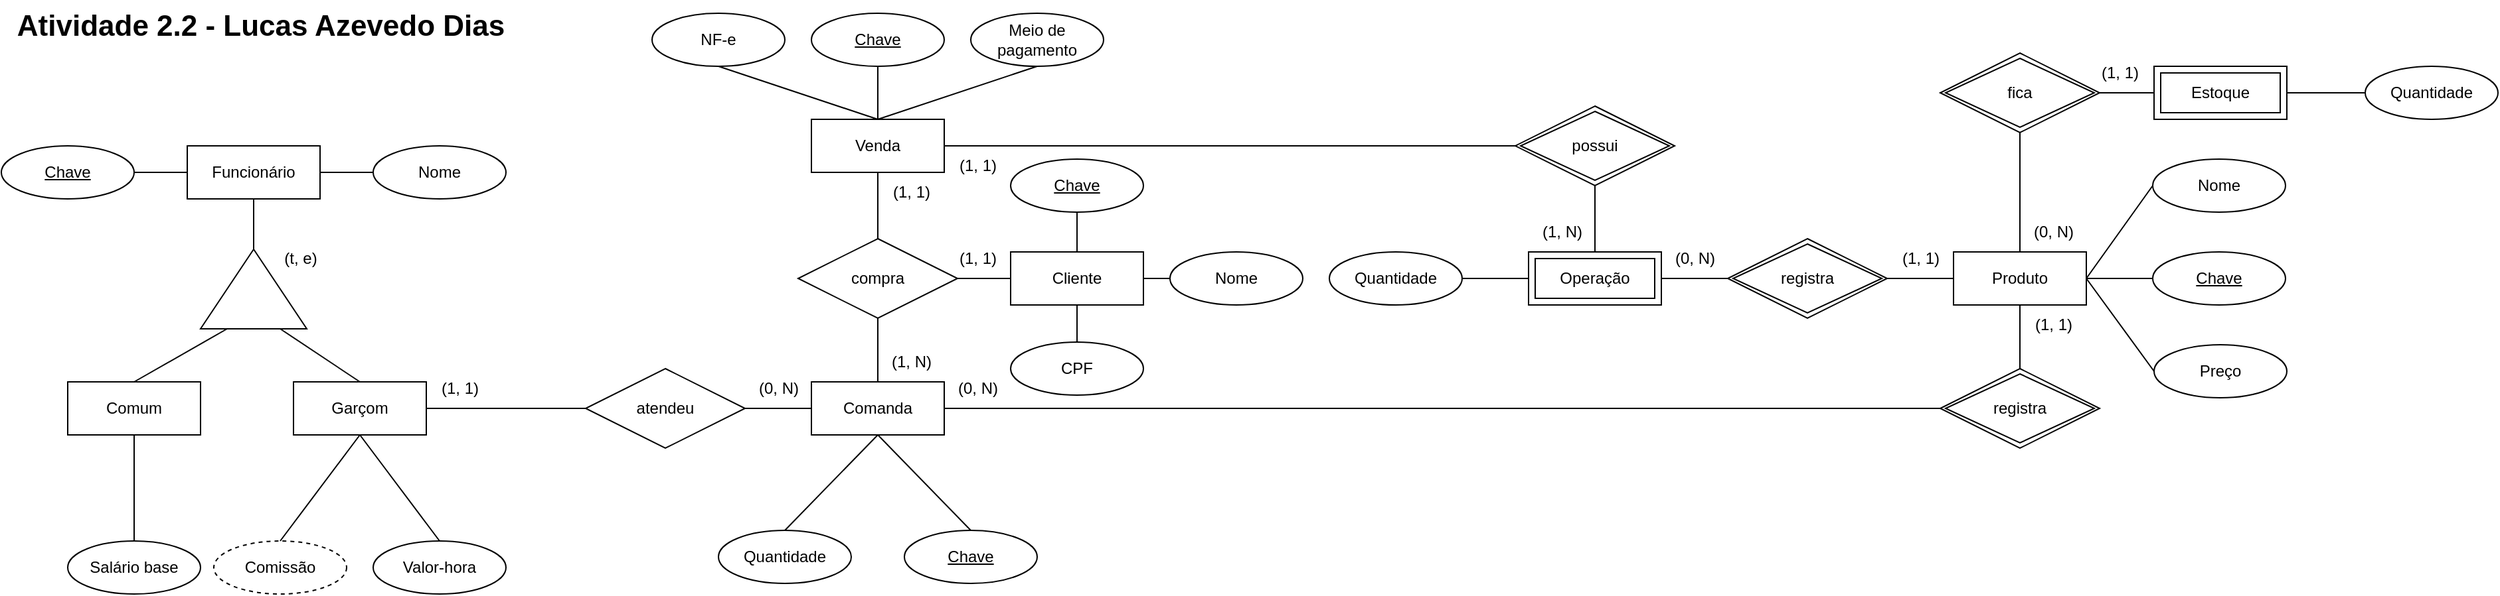<mxfile version="20.2.6" type="device"><diagram id="Tf-9CB0WXcVdSbQDBGS9" name="Página-1"><mxGraphModel dx="1550" dy="700" grid="1" gridSize="10" guides="1" tooltips="1" connect="1" arrows="1" fold="1" page="1" pageScale="1" pageWidth="827" pageHeight="1169" math="0" shadow="0"><root><mxCell id="0"/><mxCell id="1" parent="0"/><mxCell id="cGFHeMpiCrtGVs2GrDQh-1" value="Atividade 2.2 - Lucas Azevedo Dias" style="text;html=1;resizable=0;autosize=1;align=center;verticalAlign=middle;points=[];fillColor=none;strokeColor=none;rounded=0;strokeWidth=1;fontSize=22;fontStyle=1" parent="1" vertex="1"><mxGeometry x="40" y="40" width="390" height="40" as="geometry"/></mxCell><mxCell id="cGFHeMpiCrtGVs2GrDQh-3" value="Venda" style="whiteSpace=wrap;html=1;align=center;" parent="1" vertex="1"><mxGeometry x="650" y="130" width="100" height="40" as="geometry"/></mxCell><mxCell id="cGFHeMpiCrtGVs2GrDQh-4" value="Cliente" style="whiteSpace=wrap;html=1;align=center;" parent="1" vertex="1"><mxGeometry x="800" y="230" width="100" height="40" as="geometry"/></mxCell><mxCell id="cGFHeMpiCrtGVs2GrDQh-5" value="Comanda" style="whiteSpace=wrap;html=1;align=center;" parent="1" vertex="1"><mxGeometry x="650" y="328" width="100" height="40" as="geometry"/></mxCell><mxCell id="cGFHeMpiCrtGVs2GrDQh-6" value="Produto" style="whiteSpace=wrap;html=1;align=center;" parent="1" vertex="1"><mxGeometry x="1510" y="230" width="100" height="40" as="geometry"/></mxCell><mxCell id="cGFHeMpiCrtGVs2GrDQh-9" value="Estoque" style="shape=ext;margin=3;double=1;whiteSpace=wrap;html=1;align=center;" parent="1" vertex="1"><mxGeometry x="1661" y="90" width="100" height="40" as="geometry"/></mxCell><mxCell id="cGFHeMpiCrtGVs2GrDQh-10" value="Funcionário" style="whiteSpace=wrap;html=1;align=center;" parent="1" vertex="1"><mxGeometry x="180" y="150" width="100" height="40" as="geometry"/></mxCell><mxCell id="cGFHeMpiCrtGVs2GrDQh-11" value="" style="triangle;whiteSpace=wrap;html=1;rotation=-90;" parent="1" vertex="1"><mxGeometry x="200" y="218" width="60" height="80" as="geometry"/></mxCell><mxCell id="cGFHeMpiCrtGVs2GrDQh-12" value="Garçom" style="whiteSpace=wrap;html=1;align=center;" parent="1" vertex="1"><mxGeometry x="260" y="328" width="100" height="40" as="geometry"/></mxCell><mxCell id="cGFHeMpiCrtGVs2GrDQh-14" value="" style="endArrow=none;html=1;rounded=0;exitX=0.5;exitY=1;exitDx=0;exitDy=0;entryX=1;entryY=0.5;entryDx=0;entryDy=0;" parent="1" source="cGFHeMpiCrtGVs2GrDQh-10" target="cGFHeMpiCrtGVs2GrDQh-11" edge="1"><mxGeometry relative="1" as="geometry"><mxPoint x="240" y="248.5" as="sourcePoint"/><mxPoint x="400" y="248.5" as="targetPoint"/></mxGeometry></mxCell><mxCell id="cGFHeMpiCrtGVs2GrDQh-15" value="" style="endArrow=none;html=1;rounded=0;exitX=0.5;exitY=0;exitDx=0;exitDy=0;entryX=0;entryY=0.75;entryDx=0;entryDy=0;" parent="1" source="cGFHeMpiCrtGVs2GrDQh-12" target="cGFHeMpiCrtGVs2GrDQh-11" edge="1"><mxGeometry relative="1" as="geometry"><mxPoint x="240" y="248.5" as="sourcePoint"/><mxPoint x="400" y="248.5" as="targetPoint"/></mxGeometry></mxCell><mxCell id="cGFHeMpiCrtGVs2GrDQh-17" value="compra" style="shape=rhombus;perimeter=rhombusPerimeter;whiteSpace=wrap;html=1;align=center;" parent="1" vertex="1"><mxGeometry x="640" y="220" width="120" height="60" as="geometry"/></mxCell><mxCell id="cGFHeMpiCrtGVs2GrDQh-18" value="" style="endArrow=none;html=1;rounded=0;exitX=0;exitY=0.5;exitDx=0;exitDy=0;entryX=1;entryY=0.5;entryDx=0;entryDy=0;" parent="1" source="cGFHeMpiCrtGVs2GrDQh-4" target="cGFHeMpiCrtGVs2GrDQh-17" edge="1"><mxGeometry relative="1" as="geometry"><mxPoint x="820" y="60.5" as="sourcePoint"/><mxPoint x="980" y="60.5" as="targetPoint"/></mxGeometry></mxCell><mxCell id="cGFHeMpiCrtGVs2GrDQh-19" value="" style="endArrow=none;html=1;rounded=0;exitX=0.5;exitY=0;exitDx=0;exitDy=0;entryX=0.5;entryY=1;entryDx=0;entryDy=0;" parent="1" source="cGFHeMpiCrtGVs2GrDQh-17" target="cGFHeMpiCrtGVs2GrDQh-3" edge="1"><mxGeometry relative="1" as="geometry"><mxPoint x="820" y="60.5" as="sourcePoint"/><mxPoint x="980" y="60.5" as="targetPoint"/></mxGeometry></mxCell><mxCell id="cGFHeMpiCrtGVs2GrDQh-21" value="" style="endArrow=none;html=1;rounded=0;exitX=0.5;exitY=0;exitDx=0;exitDy=0;entryX=0.5;entryY=1;entryDx=0;entryDy=0;" parent="1" source="cGFHeMpiCrtGVs2GrDQh-5" target="cGFHeMpiCrtGVs2GrDQh-17" edge="1"><mxGeometry relative="1" as="geometry"><mxPoint x="830" y="-24.5" as="sourcePoint"/><mxPoint x="990" y="-24.5" as="targetPoint"/></mxGeometry></mxCell><mxCell id="cGFHeMpiCrtGVs2GrDQh-26" value="" style="endArrow=none;html=1;rounded=0;exitX=0;exitY=0.5;exitDx=0;exitDy=0;entryX=1;entryY=0.5;entryDx=0;entryDy=0;" parent="1" source="cGFHeMpiCrtGVs2GrDQh-35" target="cGFHeMpiCrtGVs2GrDQh-5" edge="1"><mxGeometry relative="1" as="geometry"><mxPoint x="1019" y="433" as="sourcePoint"/><mxPoint x="1019" y="428" as="targetPoint"/></mxGeometry></mxCell><mxCell id="cGFHeMpiCrtGVs2GrDQh-27" value="" style="endArrow=none;html=1;rounded=0;exitX=0.5;exitY=1;exitDx=0;exitDy=0;entryX=0.5;entryY=0;entryDx=0;entryDy=0;" parent="1" source="cGFHeMpiCrtGVs2GrDQh-6" target="cGFHeMpiCrtGVs2GrDQh-35" edge="1"><mxGeometry relative="1" as="geometry"><mxPoint x="1320" y="228" as="sourcePoint"/><mxPoint x="1400" y="308" as="targetPoint"/></mxGeometry></mxCell><mxCell id="cGFHeMpiCrtGVs2GrDQh-30" value="" style="endArrow=none;html=1;rounded=0;exitX=0.5;exitY=1;exitDx=0;exitDy=0;entryX=0.5;entryY=0;entryDx=0;entryDy=0;" parent="1" source="cGFHeMpiCrtGVs2GrDQh-36" target="cGFHeMpiCrtGVs2GrDQh-6" edge="1"><mxGeometry relative="1" as="geometry"><mxPoint x="1560" y="210" as="sourcePoint"/><mxPoint x="1640" y="230" as="targetPoint"/></mxGeometry></mxCell><mxCell id="cGFHeMpiCrtGVs2GrDQh-31" value="" style="endArrow=none;html=1;rounded=0;exitX=1;exitY=0.5;exitDx=0;exitDy=0;entryX=0;entryY=0.5;entryDx=0;entryDy=0;" parent="1" source="cGFHeMpiCrtGVs2GrDQh-36" target="cGFHeMpiCrtGVs2GrDQh-9" edge="1"><mxGeometry relative="1" as="geometry"><mxPoint x="1500" y="140" as="sourcePoint"/><mxPoint x="1651" y="120" as="targetPoint"/></mxGeometry></mxCell><mxCell id="cGFHeMpiCrtGVs2GrDQh-35" value="registra" style="shape=rhombus;double=1;perimeter=rhombusPerimeter;whiteSpace=wrap;html=1;align=center;" parent="1" vertex="1"><mxGeometry x="1500" y="318" width="120" height="60" as="geometry"/></mxCell><mxCell id="cGFHeMpiCrtGVs2GrDQh-36" value="fica" style="shape=rhombus;double=1;perimeter=rhombusPerimeter;whiteSpace=wrap;html=1;align=center;" parent="1" vertex="1"><mxGeometry x="1500" y="80" width="120" height="60" as="geometry"/></mxCell><mxCell id="cGFHeMpiCrtGVs2GrDQh-37" value="(1, N)" style="text;html=1;resizable=0;autosize=1;align=center;verticalAlign=middle;points=[];fillColor=none;strokeColor=none;rounded=0;" parent="1" vertex="1"><mxGeometry x="700" y="298" width="50" height="30" as="geometry"/></mxCell><mxCell id="cGFHeMpiCrtGVs2GrDQh-38" value="(1, 1)" style="text;html=1;resizable=0;autosize=1;align=center;verticalAlign=middle;points=[];fillColor=none;strokeColor=none;rounded=0;" parent="1" vertex="1"><mxGeometry x="750" y="220" width="50" height="30" as="geometry"/></mxCell><mxCell id="cGFHeMpiCrtGVs2GrDQh-40" value="(1, 1)" style="text;html=1;resizable=0;autosize=1;align=center;verticalAlign=middle;points=[];fillColor=none;strokeColor=none;rounded=0;" parent="1" vertex="1"><mxGeometry x="700" y="170" width="50" height="30" as="geometry"/></mxCell><mxCell id="cGFHeMpiCrtGVs2GrDQh-44" value="(0, N)" style="text;html=1;resizable=0;autosize=1;align=center;verticalAlign=middle;points=[];fillColor=none;strokeColor=none;rounded=0;" parent="1" vertex="1"><mxGeometry x="750" y="318" width="50" height="30" as="geometry"/></mxCell><mxCell id="cGFHeMpiCrtGVs2GrDQh-45" value="(1, 1)" style="text;html=1;resizable=0;autosize=1;align=center;verticalAlign=middle;points=[];fillColor=none;strokeColor=none;rounded=0;" parent="1" vertex="1"><mxGeometry x="1560" y="270" width="50" height="30" as="geometry"/></mxCell><mxCell id="cGFHeMpiCrtGVs2GrDQh-46" value="(0, N)" style="text;html=1;resizable=0;autosize=1;align=center;verticalAlign=middle;points=[];fillColor=none;strokeColor=none;rounded=0;" parent="1" vertex="1"><mxGeometry x="1560" y="200" width="50" height="30" as="geometry"/></mxCell><mxCell id="cGFHeMpiCrtGVs2GrDQh-47" value="(1, 1)" style="text;html=1;resizable=0;autosize=1;align=center;verticalAlign=middle;points=[];fillColor=none;strokeColor=none;rounded=0;" parent="1" vertex="1"><mxGeometry x="1610" y="80" width="50" height="30" as="geometry"/></mxCell><mxCell id="cGFHeMpiCrtGVs2GrDQh-48" value="Operação" style="shape=ext;margin=3;double=1;whiteSpace=wrap;html=1;align=center;" parent="1" vertex="1"><mxGeometry x="1190" y="230" width="100" height="40" as="geometry"/></mxCell><mxCell id="cGFHeMpiCrtGVs2GrDQh-49" value="possui" style="shape=rhombus;double=1;perimeter=rhombusPerimeter;whiteSpace=wrap;html=1;align=center;" parent="1" vertex="1"><mxGeometry x="1180" y="120" width="120" height="60" as="geometry"/></mxCell><mxCell id="cGFHeMpiCrtGVs2GrDQh-50" value="registra" style="shape=rhombus;double=1;perimeter=rhombusPerimeter;whiteSpace=wrap;html=1;align=center;" parent="1" vertex="1"><mxGeometry x="1340" y="220" width="120" height="60" as="geometry"/></mxCell><mxCell id="cGFHeMpiCrtGVs2GrDQh-51" value="" style="endArrow=none;html=1;rounded=0;exitX=1;exitY=0.5;exitDx=0;exitDy=0;entryX=0;entryY=0.5;entryDx=0;entryDy=0;" parent="1" source="cGFHeMpiCrtGVs2GrDQh-3" target="cGFHeMpiCrtGVs2GrDQh-49" edge="1"><mxGeometry relative="1" as="geometry"><mxPoint x="950" y="228" as="sourcePoint"/><mxPoint x="1110" y="228" as="targetPoint"/></mxGeometry></mxCell><mxCell id="cGFHeMpiCrtGVs2GrDQh-52" value="" style="endArrow=none;html=1;rounded=0;exitX=0.5;exitY=1;exitDx=0;exitDy=0;entryX=0.5;entryY=0;entryDx=0;entryDy=0;" parent="1" source="cGFHeMpiCrtGVs2GrDQh-49" target="cGFHeMpiCrtGVs2GrDQh-48" edge="1"><mxGeometry relative="1" as="geometry"><mxPoint x="1230" y="230" as="sourcePoint"/><mxPoint x="1390" y="230" as="targetPoint"/></mxGeometry></mxCell><mxCell id="cGFHeMpiCrtGVs2GrDQh-53" value="" style="endArrow=none;html=1;rounded=0;exitX=1;exitY=0.5;exitDx=0;exitDy=0;entryX=0;entryY=0.5;entryDx=0;entryDy=0;" parent="1" source="cGFHeMpiCrtGVs2GrDQh-48" target="cGFHeMpiCrtGVs2GrDQh-50" edge="1"><mxGeometry relative="1" as="geometry"><mxPoint x="1230" y="230" as="sourcePoint"/><mxPoint x="1390" y="230" as="targetPoint"/></mxGeometry></mxCell><mxCell id="cGFHeMpiCrtGVs2GrDQh-54" value="" style="endArrow=none;html=1;rounded=0;exitX=1;exitY=0.5;exitDx=0;exitDy=0;entryX=0;entryY=0.5;entryDx=0;entryDy=0;" parent="1" source="cGFHeMpiCrtGVs2GrDQh-50" target="cGFHeMpiCrtGVs2GrDQh-6" edge="1"><mxGeometry relative="1" as="geometry"><mxPoint x="1230" y="230" as="sourcePoint"/><mxPoint x="1390" y="230" as="targetPoint"/></mxGeometry></mxCell><mxCell id="cGFHeMpiCrtGVs2GrDQh-57" value="(1, 1)" style="text;html=1;resizable=0;autosize=1;align=center;verticalAlign=middle;points=[];fillColor=none;strokeColor=none;rounded=0;" parent="1" vertex="1"><mxGeometry x="750" y="150" width="50" height="30" as="geometry"/></mxCell><mxCell id="cGFHeMpiCrtGVs2GrDQh-58" value="(1, N)" style="text;html=1;resizable=0;autosize=1;align=center;verticalAlign=middle;points=[];fillColor=none;strokeColor=none;rounded=0;" parent="1" vertex="1"><mxGeometry x="1190" y="200" width="50" height="30" as="geometry"/></mxCell><mxCell id="cGFHeMpiCrtGVs2GrDQh-59" value="(0, N)" style="text;html=1;resizable=0;autosize=1;align=center;verticalAlign=middle;points=[];fillColor=none;strokeColor=none;rounded=0;" parent="1" vertex="1"><mxGeometry x="1290" y="220" width="50" height="30" as="geometry"/></mxCell><mxCell id="cGFHeMpiCrtGVs2GrDQh-60" value="(t, e)" style="text;html=1;resizable=0;autosize=1;align=center;verticalAlign=middle;points=[];fillColor=none;strokeColor=none;rounded=0;" parent="1" vertex="1"><mxGeometry x="240" y="220" width="50" height="30" as="geometry"/></mxCell><mxCell id="cGFHeMpiCrtGVs2GrDQh-61" value="(1, 1)" style="text;html=1;resizable=0;autosize=1;align=center;verticalAlign=middle;points=[];fillColor=none;strokeColor=none;rounded=0;" parent="1" vertex="1"><mxGeometry x="1460" y="220" width="50" height="30" as="geometry"/></mxCell><mxCell id="cGFHeMpiCrtGVs2GrDQh-62" value="Quantidade" style="ellipse;whiteSpace=wrap;html=1;align=center;" parent="1" vertex="1"><mxGeometry x="1040" y="230" width="100" height="40" as="geometry"/></mxCell><mxCell id="cGFHeMpiCrtGVs2GrDQh-63" value="Quantidade" style="ellipse;whiteSpace=wrap;html=1;align=center;" parent="1" vertex="1"><mxGeometry x="580" y="440" width="100" height="40" as="geometry"/></mxCell><mxCell id="cGFHeMpiCrtGVs2GrDQh-64" value="" style="endArrow=none;html=1;rounded=0;exitX=0.5;exitY=1;exitDx=0;exitDy=0;entryX=0.5;entryY=0;entryDx=0;entryDy=0;" parent="1" source="cGFHeMpiCrtGVs2GrDQh-5" target="cGFHeMpiCrtGVs2GrDQh-63" edge="1"><mxGeometry relative="1" as="geometry"><mxPoint x="800" y="258" as="sourcePoint"/><mxPoint x="960" y="258" as="targetPoint"/></mxGeometry></mxCell><mxCell id="cGFHeMpiCrtGVs2GrDQh-65" value="" style="endArrow=none;html=1;rounded=0;exitX=1;exitY=0.5;exitDx=0;exitDy=0;entryX=0;entryY=0.5;entryDx=0;entryDy=0;" parent="1" source="cGFHeMpiCrtGVs2GrDQh-62" target="cGFHeMpiCrtGVs2GrDQh-48" edge="1"><mxGeometry relative="1" as="geometry"><mxPoint x="1290" y="260" as="sourcePoint"/><mxPoint x="1450" y="260" as="targetPoint"/></mxGeometry></mxCell><mxCell id="cGFHeMpiCrtGVs2GrDQh-67" value="Quantidade" style="ellipse;whiteSpace=wrap;html=1;align=center;" parent="1" vertex="1"><mxGeometry x="1820" y="90" width="100" height="40" as="geometry"/></mxCell><mxCell id="cGFHeMpiCrtGVs2GrDQh-68" value="" style="endArrow=none;html=1;rounded=0;exitX=1;exitY=0.5;exitDx=0;exitDy=0;entryX=0;entryY=0.5;entryDx=0;entryDy=0;" parent="1" source="cGFHeMpiCrtGVs2GrDQh-9" target="cGFHeMpiCrtGVs2GrDQh-67" edge="1"><mxGeometry relative="1" as="geometry"><mxPoint x="1370" y="220" as="sourcePoint"/><mxPoint x="1530" y="220" as="targetPoint"/></mxGeometry></mxCell><mxCell id="cGFHeMpiCrtGVs2GrDQh-69" value="Nome" style="ellipse;whiteSpace=wrap;html=1;align=center;" parent="1" vertex="1"><mxGeometry x="1660" y="160" width="100" height="40" as="geometry"/></mxCell><mxCell id="cGFHeMpiCrtGVs2GrDQh-70" value="Preço" style="ellipse;whiteSpace=wrap;html=1;align=center;" parent="1" vertex="1"><mxGeometry x="1661" y="300" width="100" height="40" as="geometry"/></mxCell><mxCell id="cGFHeMpiCrtGVs2GrDQh-71" value="" style="endArrow=none;html=1;rounded=0;exitX=0;exitY=0.5;exitDx=0;exitDy=0;entryX=1;entryY=0.5;entryDx=0;entryDy=0;" parent="1" source="cGFHeMpiCrtGVs2GrDQh-70" target="cGFHeMpiCrtGVs2GrDQh-6" edge="1"><mxGeometry relative="1" as="geometry"><mxPoint x="1370" y="260" as="sourcePoint"/><mxPoint x="1530" y="260" as="targetPoint"/></mxGeometry></mxCell><mxCell id="cGFHeMpiCrtGVs2GrDQh-72" value="" style="endArrow=none;html=1;rounded=0;exitX=0;exitY=0.5;exitDx=0;exitDy=0;entryX=1;entryY=0.5;entryDx=0;entryDy=0;" parent="1" source="cGFHeMpiCrtGVs2GrDQh-69" target="cGFHeMpiCrtGVs2GrDQh-6" edge="1"><mxGeometry relative="1" as="geometry"><mxPoint x="1370" y="260" as="sourcePoint"/><mxPoint x="1530" y="260" as="targetPoint"/></mxGeometry></mxCell><mxCell id="cGFHeMpiCrtGVs2GrDQh-77" value="Salário base" style="ellipse;whiteSpace=wrap;html=1;align=center;" parent="1" vertex="1"><mxGeometry x="90" y="448" width="100" height="40" as="geometry"/></mxCell><mxCell id="cGFHeMpiCrtGVs2GrDQh-78" value="" style="endArrow=none;html=1;rounded=0;entryX=0.5;entryY=0;entryDx=0;entryDy=0;exitX=0.5;exitY=1;exitDx=0;exitDy=0;" parent="1" source="cGFHeMpiCrtGVs2GrDQh-91" target="cGFHeMpiCrtGVs2GrDQh-77" edge="1"><mxGeometry relative="1" as="geometry"><mxPoint x="160" y="398" as="sourcePoint"/><mxPoint x="800" y="278.5" as="targetPoint"/></mxGeometry></mxCell><mxCell id="cGFHeMpiCrtGVs2GrDQh-80" value="Comissão" style="ellipse;whiteSpace=wrap;html=1;align=center;dashed=1;" parent="1" vertex="1"><mxGeometry x="200" y="448" width="100" height="40" as="geometry"/></mxCell><mxCell id="cGFHeMpiCrtGVs2GrDQh-81" value="Valor-hora" style="ellipse;whiteSpace=wrap;html=1;align=center;" parent="1" vertex="1"><mxGeometry x="320" y="448" width="100" height="40" as="geometry"/></mxCell><mxCell id="cGFHeMpiCrtGVs2GrDQh-82" value="" style="endArrow=none;html=1;rounded=0;exitX=0.5;exitY=0;exitDx=0;exitDy=0;entryX=0.5;entryY=1;entryDx=0;entryDy=0;" parent="1" source="cGFHeMpiCrtGVs2GrDQh-80" target="cGFHeMpiCrtGVs2GrDQh-12" edge="1"><mxGeometry relative="1" as="geometry"><mxPoint x="420" y="356.5" as="sourcePoint"/><mxPoint x="580" y="356.5" as="targetPoint"/></mxGeometry></mxCell><mxCell id="cGFHeMpiCrtGVs2GrDQh-83" value="" style="endArrow=none;html=1;rounded=0;exitX=0.5;exitY=1;exitDx=0;exitDy=0;entryX=0.5;entryY=0;entryDx=0;entryDy=0;" parent="1" source="cGFHeMpiCrtGVs2GrDQh-12" target="cGFHeMpiCrtGVs2GrDQh-81" edge="1"><mxGeometry relative="1" as="geometry"><mxPoint x="420" y="356.5" as="sourcePoint"/><mxPoint x="580" y="356.5" as="targetPoint"/></mxGeometry></mxCell><mxCell id="cGFHeMpiCrtGVs2GrDQh-87" value="atendeu" style="shape=rhombus;perimeter=rhombusPerimeter;whiteSpace=wrap;html=1;align=center;" parent="1" vertex="1"><mxGeometry x="480" y="318" width="120" height="60" as="geometry"/></mxCell><mxCell id="cGFHeMpiCrtGVs2GrDQh-88" value="" style="endArrow=none;html=1;rounded=0;exitX=1;exitY=0.5;exitDx=0;exitDy=0;entryX=0;entryY=0.5;entryDx=0;entryDy=0;" parent="1" source="cGFHeMpiCrtGVs2GrDQh-87" target="cGFHeMpiCrtGVs2GrDQh-5" edge="1"><mxGeometry relative="1" as="geometry"><mxPoint x="430" y="228" as="sourcePoint"/><mxPoint x="590" y="228" as="targetPoint"/></mxGeometry></mxCell><mxCell id="cGFHeMpiCrtGVs2GrDQh-89" value="" style="endArrow=none;html=1;rounded=0;exitX=1;exitY=0.5;exitDx=0;exitDy=0;entryX=0;entryY=0.5;entryDx=0;entryDy=0;" parent="1" source="cGFHeMpiCrtGVs2GrDQh-12" target="cGFHeMpiCrtGVs2GrDQh-87" edge="1"><mxGeometry relative="1" as="geometry"><mxPoint x="430" y="228" as="sourcePoint"/><mxPoint x="590" y="228" as="targetPoint"/></mxGeometry></mxCell><mxCell id="cGFHeMpiCrtGVs2GrDQh-90" value="(0, N)" style="text;html=1;resizable=0;autosize=1;align=center;verticalAlign=middle;points=[];fillColor=none;strokeColor=none;rounded=0;" parent="1" vertex="1"><mxGeometry x="600" y="318" width="50" height="30" as="geometry"/></mxCell><mxCell id="cGFHeMpiCrtGVs2GrDQh-91" value="Comum" style="whiteSpace=wrap;html=1;align=center;" parent="1" vertex="1"><mxGeometry x="90" y="328" width="100" height="40" as="geometry"/></mxCell><mxCell id="cGFHeMpiCrtGVs2GrDQh-92" value="" style="endArrow=none;html=1;rounded=0;exitX=0;exitY=0.25;exitDx=0;exitDy=0;entryX=0.5;entryY=0;entryDx=0;entryDy=0;" parent="1" source="cGFHeMpiCrtGVs2GrDQh-11" target="cGFHeMpiCrtGVs2GrDQh-91" edge="1"><mxGeometry relative="1" as="geometry"><mxPoint x="420" y="328" as="sourcePoint"/><mxPoint x="580" y="328" as="targetPoint"/></mxGeometry></mxCell><mxCell id="cGFHeMpiCrtGVs2GrDQh-93" value="(1, 1)" style="text;html=1;resizable=0;autosize=1;align=center;verticalAlign=middle;points=[];fillColor=none;strokeColor=none;rounded=0;" parent="1" vertex="1"><mxGeometry x="360" y="318" width="50" height="30" as="geometry"/></mxCell><mxCell id="MlNXcldmZErUoNLux1YM-1" value="Nome" style="ellipse;whiteSpace=wrap;html=1;align=center;" vertex="1" parent="1"><mxGeometry x="320" y="150" width="100" height="40" as="geometry"/></mxCell><mxCell id="MlNXcldmZErUoNLux1YM-2" value="" style="endArrow=none;html=1;rounded=0;entryX=0;entryY=0.5;entryDx=0;entryDy=0;exitX=1;exitY=0.5;exitDx=0;exitDy=0;" edge="1" parent="1" source="cGFHeMpiCrtGVs2GrDQh-10" target="MlNXcldmZErUoNLux1YM-1"><mxGeometry relative="1" as="geometry"><mxPoint x="580" y="190" as="sourcePoint"/><mxPoint x="740" y="190" as="targetPoint"/></mxGeometry></mxCell><mxCell id="MlNXcldmZErUoNLux1YM-3" value="Chave" style="ellipse;whiteSpace=wrap;html=1;align=center;fontStyle=4;" vertex="1" parent="1"><mxGeometry x="40" y="150" width="100" height="40" as="geometry"/></mxCell><mxCell id="MlNXcldmZErUoNLux1YM-4" value="" style="endArrow=none;html=1;rounded=0;entryX=1;entryY=0.5;entryDx=0;entryDy=0;exitX=0;exitY=0.5;exitDx=0;exitDy=0;" edge="1" parent="1" source="cGFHeMpiCrtGVs2GrDQh-10" target="MlNXcldmZErUoNLux1YM-3"><mxGeometry relative="1" as="geometry"><mxPoint x="580" y="190" as="sourcePoint"/><mxPoint x="740" y="190" as="targetPoint"/></mxGeometry></mxCell><mxCell id="MlNXcldmZErUoNLux1YM-5" value="Chave" style="ellipse;whiteSpace=wrap;html=1;align=center;fontStyle=4;" vertex="1" parent="1"><mxGeometry x="650" y="50" width="100" height="40" as="geometry"/></mxCell><mxCell id="MlNXcldmZErUoNLux1YM-6" value="" style="endArrow=none;html=1;rounded=0;entryX=0.5;entryY=1;entryDx=0;entryDy=0;exitX=0.5;exitY=0;exitDx=0;exitDy=0;" edge="1" parent="1" source="cGFHeMpiCrtGVs2GrDQh-3" target="MlNXcldmZErUoNLux1YM-5"><mxGeometry relative="1" as="geometry"><mxPoint x="500" y="164.5" as="sourcePoint"/><mxPoint x="660" y="164.5" as="targetPoint"/></mxGeometry></mxCell><mxCell id="MlNXcldmZErUoNLux1YM-7" value="Chave" style="ellipse;whiteSpace=wrap;html=1;align=center;fontStyle=4;" vertex="1" parent="1"><mxGeometry x="720" y="440" width="100" height="40" as="geometry"/></mxCell><mxCell id="MlNXcldmZErUoNLux1YM-8" value="" style="endArrow=none;html=1;rounded=0;entryX=0.5;entryY=1;entryDx=0;entryDy=0;exitX=0.5;exitY=0;exitDx=0;exitDy=0;" edge="1" parent="1" source="MlNXcldmZErUoNLux1YM-7" target="cGFHeMpiCrtGVs2GrDQh-5"><mxGeometry relative="1" as="geometry"><mxPoint x="645" y="520" as="sourcePoint"/><mxPoint x="805" y="520" as="targetPoint"/></mxGeometry></mxCell><mxCell id="MlNXcldmZErUoNLux1YM-11" value="Meio de pagamento" style="ellipse;whiteSpace=wrap;html=1;align=center;" vertex="1" parent="1"><mxGeometry x="770" y="50" width="100" height="40" as="geometry"/></mxCell><mxCell id="MlNXcldmZErUoNLux1YM-12" value="NF-e" style="ellipse;whiteSpace=wrap;html=1;align=center;" vertex="1" parent="1"><mxGeometry x="530" y="50" width="100" height="40" as="geometry"/></mxCell><mxCell id="MlNXcldmZErUoNLux1YM-13" value="" style="endArrow=none;html=1;rounded=0;entryX=0.5;entryY=1;entryDx=0;entryDy=0;exitX=0.5;exitY=0;exitDx=0;exitDy=0;" edge="1" parent="1" source="cGFHeMpiCrtGVs2GrDQh-3" target="MlNXcldmZErUoNLux1YM-12"><mxGeometry relative="1" as="geometry"><mxPoint x="560" y="190" as="sourcePoint"/><mxPoint x="720" y="190" as="targetPoint"/></mxGeometry></mxCell><mxCell id="MlNXcldmZErUoNLux1YM-14" value="" style="endArrow=none;html=1;rounded=0;entryX=0.5;entryY=1;entryDx=0;entryDy=0;exitX=0.5;exitY=0;exitDx=0;exitDy=0;" edge="1" parent="1" source="cGFHeMpiCrtGVs2GrDQh-3" target="MlNXcldmZErUoNLux1YM-11"><mxGeometry relative="1" as="geometry"><mxPoint x="560" y="190" as="sourcePoint"/><mxPoint x="720" y="190" as="targetPoint"/></mxGeometry></mxCell><mxCell id="MlNXcldmZErUoNLux1YM-15" value="Nome" style="ellipse;whiteSpace=wrap;html=1;align=center;" vertex="1" parent="1"><mxGeometry x="920" y="230" width="100" height="40" as="geometry"/></mxCell><mxCell id="MlNXcldmZErUoNLux1YM-16" value="Chave" style="ellipse;whiteSpace=wrap;html=1;align=center;fontStyle=4;" vertex="1" parent="1"><mxGeometry x="800" y="160" width="100" height="40" as="geometry"/></mxCell><mxCell id="MlNXcldmZErUoNLux1YM-17" value="" style="endArrow=none;html=1;rounded=0;entryX=0.5;entryY=1;entryDx=0;entryDy=0;exitX=0.5;exitY=0;exitDx=0;exitDy=0;" edge="1" parent="1" source="cGFHeMpiCrtGVs2GrDQh-4" target="MlNXcldmZErUoNLux1YM-16"><mxGeometry relative="1" as="geometry"><mxPoint x="1060" y="320" as="sourcePoint"/><mxPoint x="1220" y="320" as="targetPoint"/></mxGeometry></mxCell><mxCell id="MlNXcldmZErUoNLux1YM-18" value="" style="endArrow=none;html=1;rounded=0;entryX=1;entryY=0.5;entryDx=0;entryDy=0;exitX=0;exitY=0.5;exitDx=0;exitDy=0;" edge="1" parent="1" source="MlNXcldmZErUoNLux1YM-15" target="cGFHeMpiCrtGVs2GrDQh-4"><mxGeometry relative="1" as="geometry"><mxPoint x="1060" y="320" as="sourcePoint"/><mxPoint x="1220" y="320" as="targetPoint"/></mxGeometry></mxCell><mxCell id="MlNXcldmZErUoNLux1YM-19" value="CPF" style="ellipse;whiteSpace=wrap;html=1;align=center;" vertex="1" parent="1"><mxGeometry x="800" y="298" width="100" height="40" as="geometry"/></mxCell><mxCell id="MlNXcldmZErUoNLux1YM-20" value="" style="endArrow=none;html=1;rounded=0;exitX=0.5;exitY=1;exitDx=0;exitDy=0;entryX=0.5;entryY=0;entryDx=0;entryDy=0;" edge="1" parent="1" source="cGFHeMpiCrtGVs2GrDQh-4" target="MlNXcldmZErUoNLux1YM-19"><mxGeometry relative="1" as="geometry"><mxPoint x="1060" y="320" as="sourcePoint"/><mxPoint x="1220" y="320" as="targetPoint"/></mxGeometry></mxCell><mxCell id="MlNXcldmZErUoNLux1YM-21" value="Chave" style="ellipse;whiteSpace=wrap;html=1;align=center;fontStyle=4;" vertex="1" parent="1"><mxGeometry x="1660" y="230" width="100" height="40" as="geometry"/></mxCell><mxCell id="MlNXcldmZErUoNLux1YM-22" value="" style="endArrow=none;html=1;rounded=0;entryX=1;entryY=0.5;entryDx=0;entryDy=0;exitX=0;exitY=0.5;exitDx=0;exitDy=0;" edge="1" parent="1" source="MlNXcldmZErUoNLux1YM-21" target="cGFHeMpiCrtGVs2GrDQh-6"><mxGeometry relative="1" as="geometry"><mxPoint x="1270" y="320" as="sourcePoint"/><mxPoint x="1430" y="320" as="targetPoint"/></mxGeometry></mxCell></root></mxGraphModel></diagram></mxfile>